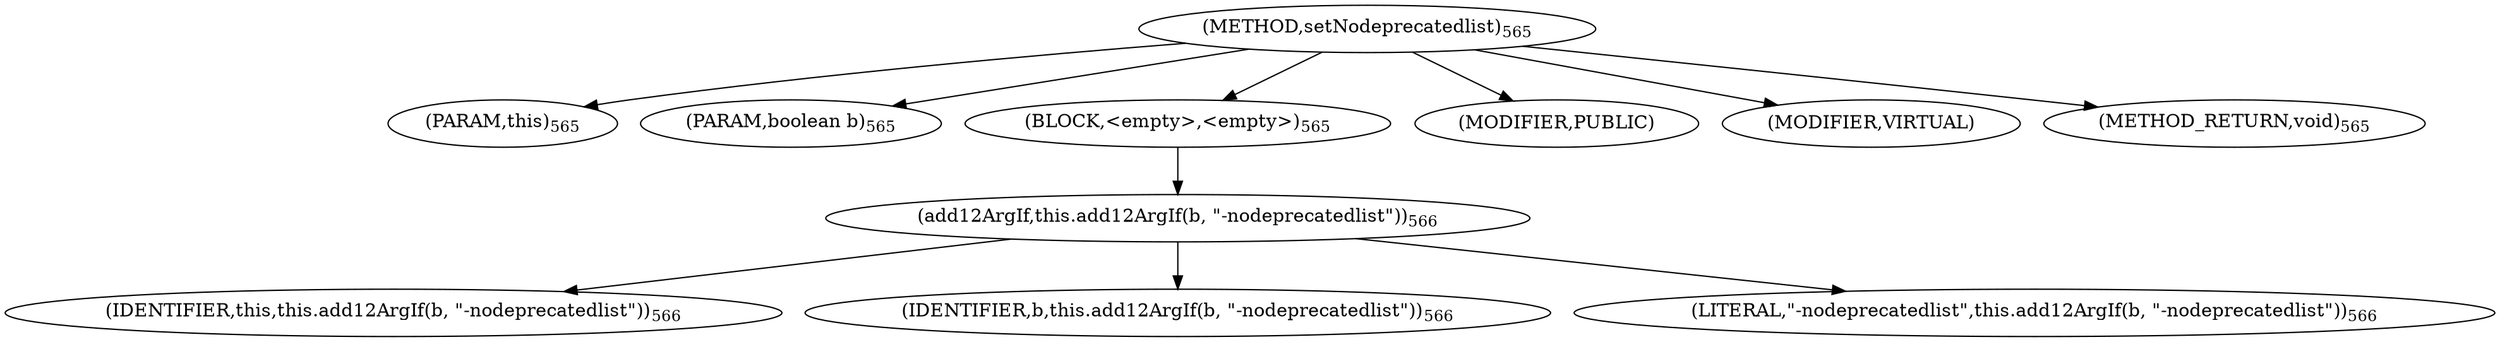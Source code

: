 digraph "setNodeprecatedlist" {  
"1845" [label = <(METHOD,setNodeprecatedlist)<SUB>565</SUB>> ]
"182" [label = <(PARAM,this)<SUB>565</SUB>> ]
"1846" [label = <(PARAM,boolean b)<SUB>565</SUB>> ]
"1847" [label = <(BLOCK,&lt;empty&gt;,&lt;empty&gt;)<SUB>565</SUB>> ]
"1848" [label = <(add12ArgIf,this.add12ArgIf(b, &quot;-nodeprecatedlist&quot;))<SUB>566</SUB>> ]
"181" [label = <(IDENTIFIER,this,this.add12ArgIf(b, &quot;-nodeprecatedlist&quot;))<SUB>566</SUB>> ]
"1849" [label = <(IDENTIFIER,b,this.add12ArgIf(b, &quot;-nodeprecatedlist&quot;))<SUB>566</SUB>> ]
"1850" [label = <(LITERAL,&quot;-nodeprecatedlist&quot;,this.add12ArgIf(b, &quot;-nodeprecatedlist&quot;))<SUB>566</SUB>> ]
"1851" [label = <(MODIFIER,PUBLIC)> ]
"1852" [label = <(MODIFIER,VIRTUAL)> ]
"1853" [label = <(METHOD_RETURN,void)<SUB>565</SUB>> ]
  "1845" -> "182" 
  "1845" -> "1846" 
  "1845" -> "1847" 
  "1845" -> "1851" 
  "1845" -> "1852" 
  "1845" -> "1853" 
  "1847" -> "1848" 
  "1848" -> "181" 
  "1848" -> "1849" 
  "1848" -> "1850" 
}
